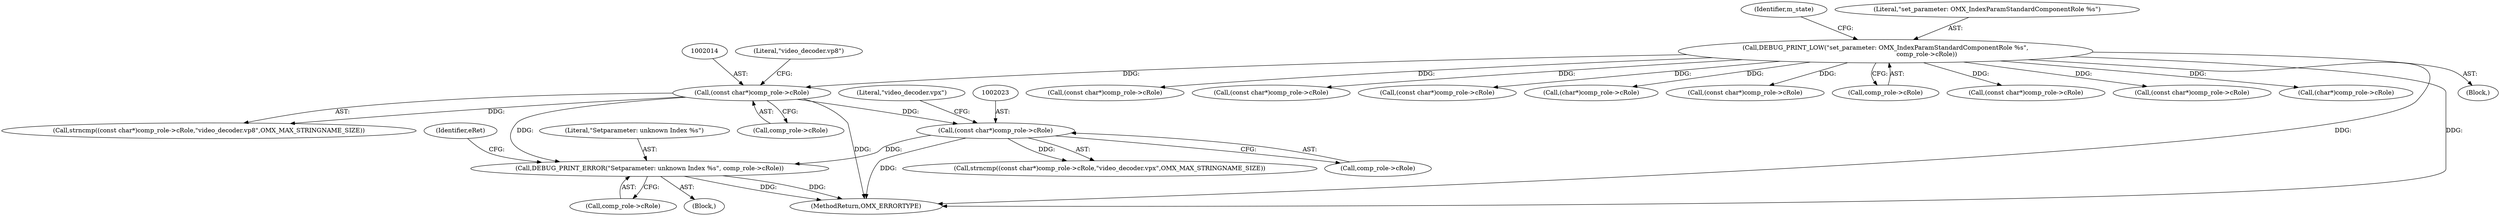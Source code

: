 digraph "0_Android_46e305be6e670a5a0041b0b4861122a0f1aabefa_2@pointer" {
"1002038" [label="(Call,DEBUG_PRINT_ERROR(\"Setparameter: unknown Index %s\", comp_role->cRole))"];
"1002013" [label="(Call,(const char*)comp_role->cRole)"];
"1001693" [label="(Call,DEBUG_PRINT_LOW(\"set_parameter: OMX_IndexParamStandardComponentRole %s\",\n                                          comp_role->cRole))"];
"1002022" [label="(Call,(const char*)comp_role->cRole)"];
"1002024" [label="(Call,comp_role->cRole)"];
"1001683" [label="(Block,)"];
"1002040" [label="(Call,comp_role->cRole)"];
"1002027" [label="(Literal,\"video_decoder.vpx\")"];
"1001693" [label="(Call,DEBUG_PRINT_LOW(\"set_parameter: OMX_IndexParamStandardComponentRole %s\",\n                                          comp_role->cRole))"];
"1002038" [label="(Call,DEBUG_PRINT_ERROR(\"Setparameter: unknown Index %s\", comp_role->cRole))"];
"1001877" [label="(Call,(const char*)comp_role->cRole)"];
"1002039" [label="(Literal,\"Setparameter: unknown Index %s\")"];
"1002059" [label="(Call,(const char*)comp_role->cRole)"];
"1002022" [label="(Call,(const char*)comp_role->cRole)"];
"1002013" [label="(Call,(const char*)comp_role->cRole)"];
"1001975" [label="(Call,(const char*)comp_role->cRole)"];
"1001766" [label="(Call,(char*)comp_role->cRole)"];
"1002018" [label="(Literal,\"video_decoder.vp8\")"];
"1001930" [label="(Call,(const char*)comp_role->cRole)"];
"1001695" [label="(Call,comp_role->cRole)"];
"1002021" [label="(Call,strncmp((const char*)comp_role->cRole,\"video_decoder.vpx\",OMX_MAX_STRINGNAME_SIZE))"];
"1002012" [label="(Call,strncmp((const char*)comp_role->cRole,\"video_decoder.vp8\",OMX_MAX_STRINGNAME_SIZE))"];
"1002015" [label="(Call,comp_role->cRole)"];
"1001840" [label="(Call,(const char*)comp_role->cRole)"];
"1001701" [label="(Identifier,m_state)"];
"1001803" [label="(Call,(const char*)comp_role->cRole)"];
"1001694" [label="(Literal,\"set_parameter: OMX_IndexParamStandardComponentRole %s\")"];
"1001729" [label="(Call,(char*)comp_role->cRole)"];
"1002044" [label="(Identifier,eRet)"];
"1002037" [label="(Block,)"];
"1003158" [label="(MethodReturn,OMX_ERRORTYPE)"];
"1002038" -> "1002037"  [label="AST: "];
"1002038" -> "1002040"  [label="CFG: "];
"1002039" -> "1002038"  [label="AST: "];
"1002040" -> "1002038"  [label="AST: "];
"1002044" -> "1002038"  [label="CFG: "];
"1002038" -> "1003158"  [label="DDG: "];
"1002038" -> "1003158"  [label="DDG: "];
"1002013" -> "1002038"  [label="DDG: "];
"1002022" -> "1002038"  [label="DDG: "];
"1002013" -> "1002012"  [label="AST: "];
"1002013" -> "1002015"  [label="CFG: "];
"1002014" -> "1002013"  [label="AST: "];
"1002015" -> "1002013"  [label="AST: "];
"1002018" -> "1002013"  [label="CFG: "];
"1002013" -> "1003158"  [label="DDG: "];
"1002013" -> "1002012"  [label="DDG: "];
"1001693" -> "1002013"  [label="DDG: "];
"1002013" -> "1002022"  [label="DDG: "];
"1001693" -> "1001683"  [label="AST: "];
"1001693" -> "1001695"  [label="CFG: "];
"1001694" -> "1001693"  [label="AST: "];
"1001695" -> "1001693"  [label="AST: "];
"1001701" -> "1001693"  [label="CFG: "];
"1001693" -> "1003158"  [label="DDG: "];
"1001693" -> "1003158"  [label="DDG: "];
"1001693" -> "1001729"  [label="DDG: "];
"1001693" -> "1001766"  [label="DDG: "];
"1001693" -> "1001803"  [label="DDG: "];
"1001693" -> "1001840"  [label="DDG: "];
"1001693" -> "1001877"  [label="DDG: "];
"1001693" -> "1001930"  [label="DDG: "];
"1001693" -> "1001975"  [label="DDG: "];
"1001693" -> "1002059"  [label="DDG: "];
"1002022" -> "1002021"  [label="AST: "];
"1002022" -> "1002024"  [label="CFG: "];
"1002023" -> "1002022"  [label="AST: "];
"1002024" -> "1002022"  [label="AST: "];
"1002027" -> "1002022"  [label="CFG: "];
"1002022" -> "1003158"  [label="DDG: "];
"1002022" -> "1002021"  [label="DDG: "];
}
